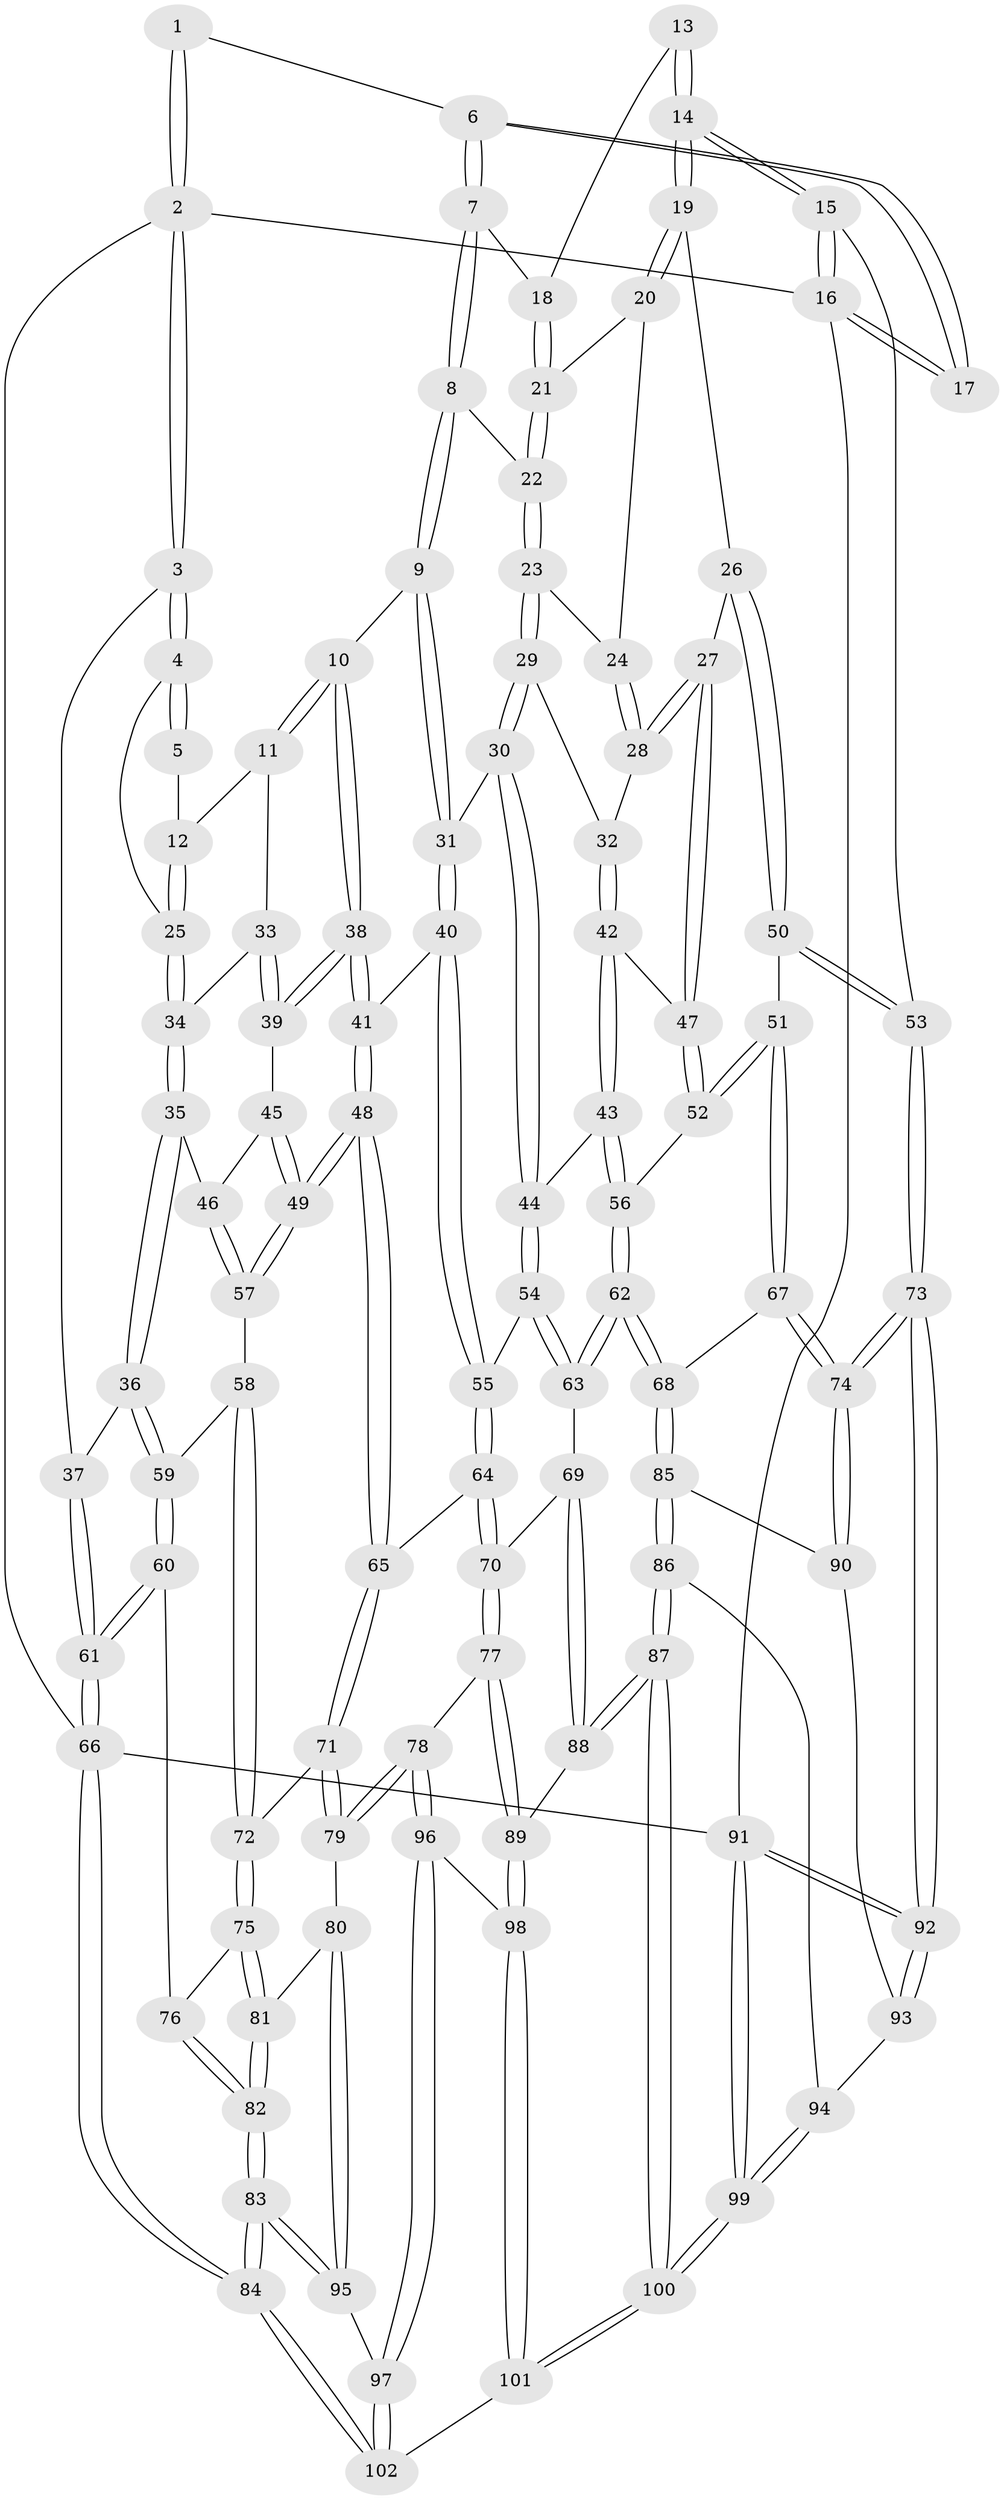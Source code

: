// coarse degree distribution, {2: 0.0967741935483871, 4: 0.16129032258064516, 3: 0.6612903225806451, 5: 0.08064516129032258}
// Generated by graph-tools (version 1.1) at 2025/54/03/04/25 22:54:36]
// undirected, 102 vertices, 252 edges
graph export_dot {
  node [color=gray90,style=filled];
  1 [pos="+0.4349046214987204+0"];
  2 [pos="+0+0"];
  3 [pos="+0+0"];
  4 [pos="+0.19051085503350768+0.2097464381903897"];
  5 [pos="+0.34557687547316296+0.057620469157122524"];
  6 [pos="+0.5883167855922778+0"];
  7 [pos="+0.5966171148109235+0"];
  8 [pos="+0.6156593077170138+0.07783705339915487"];
  9 [pos="+0.49224722679229893+0.2742052436505342"];
  10 [pos="+0.47214104409113145+0.2813700168610661"];
  11 [pos="+0.3832419676900628+0.2520165359488223"];
  12 [pos="+0.3699672142960933+0.23466614335240937"];
  13 [pos="+0.9391107587196913+0.12317835401391067"];
  14 [pos="+1+0.20028652189839338"];
  15 [pos="+1+0.19747576766423985"];
  16 [pos="+1+0"];
  17 [pos="+0.7737275674145293+0"];
  18 [pos="+0.90295487411399+0.15131986620686771"];
  19 [pos="+0.9434274073907705+0.3133048106501133"];
  20 [pos="+0.8747072305690214+0.1901982218668727"];
  21 [pos="+0.8754400949771444+0.18005887541425442"];
  22 [pos="+0.6317777691977057+0.09813279073305932"];
  23 [pos="+0.672789675755847+0.18128411920643198"];
  24 [pos="+0.8135819135913539+0.25407013621548663"];
  25 [pos="+0.1934823906070531+0.2235747740138525"];
  26 [pos="+0.8948081763641794+0.3587934864925318"];
  27 [pos="+0.8485423359653893+0.3557309367404682"];
  28 [pos="+0.8411815443691021+0.3514083689197807"];
  29 [pos="+0.6945785161363353+0.32527529343152656"];
  30 [pos="+0.664223271325483+0.3567585216914847"];
  31 [pos="+0.5766543433849203+0.38752349078103765"];
  32 [pos="+0.7503534498993579+0.34826846782215454"];
  33 [pos="+0.320335180905575+0.3120760364279746"];
  34 [pos="+0.18859176879960865+0.30132854360230793"];
  35 [pos="+0.1644166016148379+0.35235210351942253"];
  36 [pos="+0.1508482585624652+0.36192261986298147"];
  37 [pos="+0+0"];
  38 [pos="+0.4150266152434423+0.3830278739342859"];
  39 [pos="+0.3587016159251738+0.3904337684803506"];
  40 [pos="+0.5621864253451294+0.4479818622018679"];
  41 [pos="+0.4498605141416931+0.4463822588486192"];
  42 [pos="+0.7388404873159349+0.4451075588720704"];
  43 [pos="+0.7202994093791625+0.4697221472850201"];
  44 [pos="+0.6973236822635692+0.4610316088132637"];
  45 [pos="+0.35843660332676663+0.3906673666011208"];
  46 [pos="+0.27839610092535844+0.4225066295507663"];
  47 [pos="+0.8138619284745651+0.42633659751194186"];
  48 [pos="+0.3769047013369115+0.599127583216214"];
  49 [pos="+0.3704879931458519+0.5942958397902358"];
  50 [pos="+0.9622416260746999+0.5235197322814078"];
  51 [pos="+0.9152493704523061+0.553816973912801"];
  52 [pos="+0.8128216232125871+0.468554504399336"];
  53 [pos="+1+0.5476117043732893"];
  54 [pos="+0.5963095583159506+0.4965834521330609"];
  55 [pos="+0.5799636582947442+0.49106912177702144"];
  56 [pos="+0.7445998930443422+0.5121411431315811"];
  57 [pos="+0.30182959524520414+0.5575934086166018"];
  58 [pos="+0.2594889638466426+0.5589830747751828"];
  59 [pos="+0.03787203495764444+0.5319528661682428"];
  60 [pos="+0.01218411473240734+0.5482277889213901"];
  61 [pos="+0+0.5483286259225405"];
  62 [pos="+0.7501811713400612+0.6520834295828062"];
  63 [pos="+0.7365781765292891+0.6534895613692783"];
  64 [pos="+0.5222830980931136+0.5725529457186607"];
  65 [pos="+0.380852581685643+0.6058816206510097"];
  66 [pos="+0+1"];
  67 [pos="+0.8520507888796341+0.6254061231891714"];
  68 [pos="+0.8056919134748852+0.6705154522313306"];
  69 [pos="+0.697729932689644+0.6723937204425234"];
  70 [pos="+0.6308479861037353+0.6922253899247025"];
  71 [pos="+0.38012315569595384+0.6432127444894279"];
  72 [pos="+0.20112597311986113+0.6939455753906616"];
  73 [pos="+1+0.725082406792974"];
  74 [pos="+1+0.7337447438105533"];
  75 [pos="+0.17623313190073914+0.7080650754897988"];
  76 [pos="+0.09430945765538917+0.6705774012130935"];
  77 [pos="+0.5645521242039294+0.7564397867214366"];
  78 [pos="+0.4760665176268553+0.7663549439349786"];
  79 [pos="+0.3893799598604812+0.6827504533073095"];
  80 [pos="+0.2806687821333005+0.797502095681329"];
  81 [pos="+0.21355212589272524+0.7709109273778018"];
  82 [pos="+0.061208089597415374+0.9308478263964305"];
  83 [pos="+0+1"];
  84 [pos="+0+1"];
  85 [pos="+0.8280862276616635+0.7144724964919533"];
  86 [pos="+0.8201709756810707+0.833486251970165"];
  87 [pos="+0.7386641696009357+0.9618399801254058"];
  88 [pos="+0.6823233654837672+0.8915629841549082"];
  89 [pos="+0.6068987275072987+0.833365029698075"];
  90 [pos="+1+0.7600463087040205"];
  91 [pos="+1+1"];
  92 [pos="+1+1"];
  93 [pos="+0.9414704656928384+0.8747815813161425"];
  94 [pos="+0.9214554942016688+0.8727601832745151"];
  95 [pos="+0.29428673362387864+0.8918028536756599"];
  96 [pos="+0.4524066433694042+0.8547249993137426"];
  97 [pos="+0.3882872887490639+0.9087289572706763"];
  98 [pos="+0.5344010902860622+0.9289233017884181"];
  99 [pos="+0.8224447567407331+1"];
  100 [pos="+0.7231473959812112+1"];
  101 [pos="+0.6401615492346922+1"];
  102 [pos="+0.47079206287299513+1"];
  1 -- 2;
  1 -- 2;
  1 -- 6;
  2 -- 3;
  2 -- 3;
  2 -- 16;
  2 -- 66;
  3 -- 4;
  3 -- 4;
  3 -- 37;
  4 -- 5;
  4 -- 5;
  4 -- 25;
  5 -- 12;
  6 -- 7;
  6 -- 7;
  6 -- 17;
  6 -- 17;
  7 -- 8;
  7 -- 8;
  7 -- 18;
  8 -- 9;
  8 -- 9;
  8 -- 22;
  9 -- 10;
  9 -- 31;
  9 -- 31;
  10 -- 11;
  10 -- 11;
  10 -- 38;
  10 -- 38;
  11 -- 12;
  11 -- 33;
  12 -- 25;
  12 -- 25;
  13 -- 14;
  13 -- 14;
  13 -- 18;
  14 -- 15;
  14 -- 15;
  14 -- 19;
  14 -- 19;
  15 -- 16;
  15 -- 16;
  15 -- 53;
  16 -- 17;
  16 -- 17;
  16 -- 91;
  18 -- 21;
  18 -- 21;
  19 -- 20;
  19 -- 20;
  19 -- 26;
  20 -- 21;
  20 -- 24;
  21 -- 22;
  21 -- 22;
  22 -- 23;
  22 -- 23;
  23 -- 24;
  23 -- 29;
  23 -- 29;
  24 -- 28;
  24 -- 28;
  25 -- 34;
  25 -- 34;
  26 -- 27;
  26 -- 50;
  26 -- 50;
  27 -- 28;
  27 -- 28;
  27 -- 47;
  27 -- 47;
  28 -- 32;
  29 -- 30;
  29 -- 30;
  29 -- 32;
  30 -- 31;
  30 -- 44;
  30 -- 44;
  31 -- 40;
  31 -- 40;
  32 -- 42;
  32 -- 42;
  33 -- 34;
  33 -- 39;
  33 -- 39;
  34 -- 35;
  34 -- 35;
  35 -- 36;
  35 -- 36;
  35 -- 46;
  36 -- 37;
  36 -- 59;
  36 -- 59;
  37 -- 61;
  37 -- 61;
  38 -- 39;
  38 -- 39;
  38 -- 41;
  38 -- 41;
  39 -- 45;
  40 -- 41;
  40 -- 55;
  40 -- 55;
  41 -- 48;
  41 -- 48;
  42 -- 43;
  42 -- 43;
  42 -- 47;
  43 -- 44;
  43 -- 56;
  43 -- 56;
  44 -- 54;
  44 -- 54;
  45 -- 46;
  45 -- 49;
  45 -- 49;
  46 -- 57;
  46 -- 57;
  47 -- 52;
  47 -- 52;
  48 -- 49;
  48 -- 49;
  48 -- 65;
  48 -- 65;
  49 -- 57;
  49 -- 57;
  50 -- 51;
  50 -- 53;
  50 -- 53;
  51 -- 52;
  51 -- 52;
  51 -- 67;
  51 -- 67;
  52 -- 56;
  53 -- 73;
  53 -- 73;
  54 -- 55;
  54 -- 63;
  54 -- 63;
  55 -- 64;
  55 -- 64;
  56 -- 62;
  56 -- 62;
  57 -- 58;
  58 -- 59;
  58 -- 72;
  58 -- 72;
  59 -- 60;
  59 -- 60;
  60 -- 61;
  60 -- 61;
  60 -- 76;
  61 -- 66;
  61 -- 66;
  62 -- 63;
  62 -- 63;
  62 -- 68;
  62 -- 68;
  63 -- 69;
  64 -- 65;
  64 -- 70;
  64 -- 70;
  65 -- 71;
  65 -- 71;
  66 -- 84;
  66 -- 84;
  66 -- 91;
  67 -- 68;
  67 -- 74;
  67 -- 74;
  68 -- 85;
  68 -- 85;
  69 -- 70;
  69 -- 88;
  69 -- 88;
  70 -- 77;
  70 -- 77;
  71 -- 72;
  71 -- 79;
  71 -- 79;
  72 -- 75;
  72 -- 75;
  73 -- 74;
  73 -- 74;
  73 -- 92;
  73 -- 92;
  74 -- 90;
  74 -- 90;
  75 -- 76;
  75 -- 81;
  75 -- 81;
  76 -- 82;
  76 -- 82;
  77 -- 78;
  77 -- 89;
  77 -- 89;
  78 -- 79;
  78 -- 79;
  78 -- 96;
  78 -- 96;
  79 -- 80;
  80 -- 81;
  80 -- 95;
  80 -- 95;
  81 -- 82;
  81 -- 82;
  82 -- 83;
  82 -- 83;
  83 -- 84;
  83 -- 84;
  83 -- 95;
  83 -- 95;
  84 -- 102;
  84 -- 102;
  85 -- 86;
  85 -- 86;
  85 -- 90;
  86 -- 87;
  86 -- 87;
  86 -- 94;
  87 -- 88;
  87 -- 88;
  87 -- 100;
  87 -- 100;
  88 -- 89;
  89 -- 98;
  89 -- 98;
  90 -- 93;
  91 -- 92;
  91 -- 92;
  91 -- 99;
  91 -- 99;
  92 -- 93;
  92 -- 93;
  93 -- 94;
  94 -- 99;
  94 -- 99;
  95 -- 97;
  96 -- 97;
  96 -- 97;
  96 -- 98;
  97 -- 102;
  97 -- 102;
  98 -- 101;
  98 -- 101;
  99 -- 100;
  99 -- 100;
  100 -- 101;
  100 -- 101;
  101 -- 102;
}

